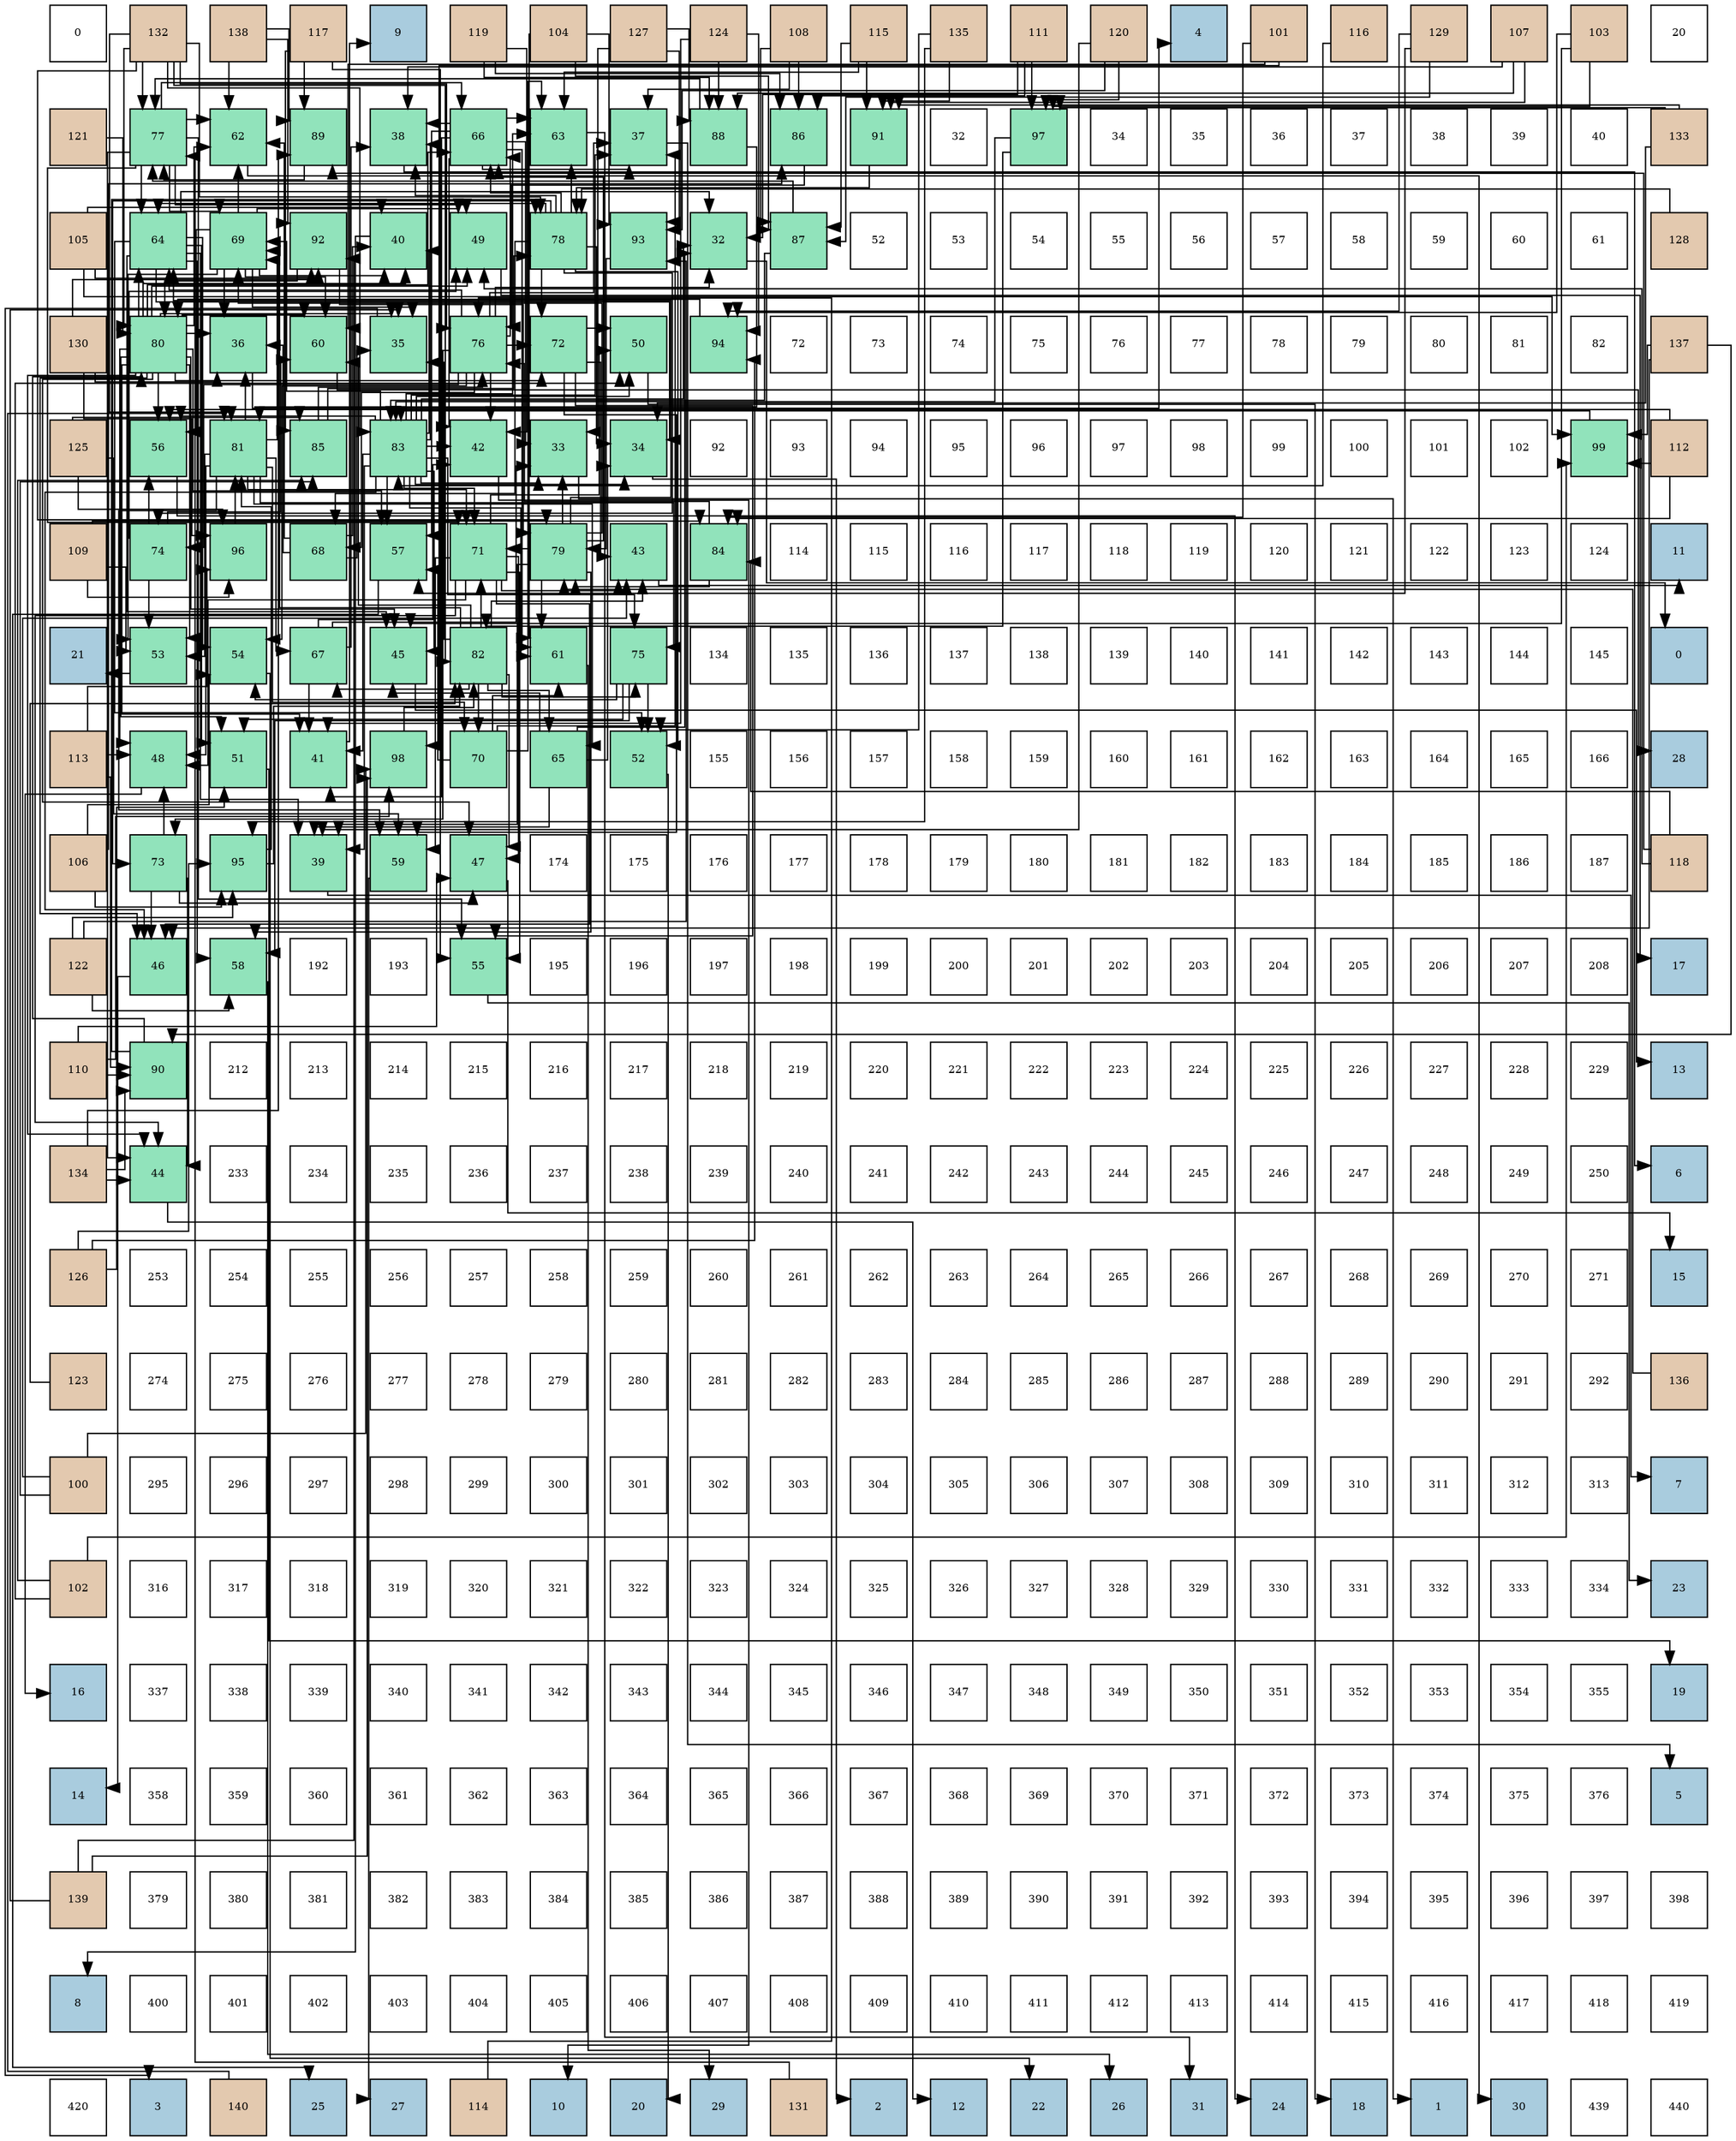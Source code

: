 digraph layout{
 rankdir=TB;
 splines=ortho;
 node [style=filled shape=square fixedsize=true width=0.6];
0[label="0", fontsize=8, fillcolor="#ffffff"];
1[label="132", fontsize=8, fillcolor="#e3c9af"];
2[label="138", fontsize=8, fillcolor="#e3c9af"];
3[label="117", fontsize=8, fillcolor="#e3c9af"];
4[label="9", fontsize=8, fillcolor="#a9ccde"];
5[label="119", fontsize=8, fillcolor="#e3c9af"];
6[label="104", fontsize=8, fillcolor="#e3c9af"];
7[label="127", fontsize=8, fillcolor="#e3c9af"];
8[label="124", fontsize=8, fillcolor="#e3c9af"];
9[label="108", fontsize=8, fillcolor="#e3c9af"];
10[label="115", fontsize=8, fillcolor="#e3c9af"];
11[label="135", fontsize=8, fillcolor="#e3c9af"];
12[label="111", fontsize=8, fillcolor="#e3c9af"];
13[label="120", fontsize=8, fillcolor="#e3c9af"];
14[label="4", fontsize=8, fillcolor="#a9ccde"];
15[label="101", fontsize=8, fillcolor="#e3c9af"];
16[label="116", fontsize=8, fillcolor="#e3c9af"];
17[label="129", fontsize=8, fillcolor="#e3c9af"];
18[label="107", fontsize=8, fillcolor="#e3c9af"];
19[label="103", fontsize=8, fillcolor="#e3c9af"];
20[label="20", fontsize=8, fillcolor="#ffffff"];
21[label="121", fontsize=8, fillcolor="#e3c9af"];
22[label="77", fontsize=8, fillcolor="#91e3bb"];
23[label="62", fontsize=8, fillcolor="#91e3bb"];
24[label="89", fontsize=8, fillcolor="#91e3bb"];
25[label="38", fontsize=8, fillcolor="#91e3bb"];
26[label="66", fontsize=8, fillcolor="#91e3bb"];
27[label="63", fontsize=8, fillcolor="#91e3bb"];
28[label="37", fontsize=8, fillcolor="#91e3bb"];
29[label="88", fontsize=8, fillcolor="#91e3bb"];
30[label="86", fontsize=8, fillcolor="#91e3bb"];
31[label="91", fontsize=8, fillcolor="#91e3bb"];
32[label="32", fontsize=8, fillcolor="#ffffff"];
33[label="97", fontsize=8, fillcolor="#91e3bb"];
34[label="34", fontsize=8, fillcolor="#ffffff"];
35[label="35", fontsize=8, fillcolor="#ffffff"];
36[label="36", fontsize=8, fillcolor="#ffffff"];
37[label="37", fontsize=8, fillcolor="#ffffff"];
38[label="38", fontsize=8, fillcolor="#ffffff"];
39[label="39", fontsize=8, fillcolor="#ffffff"];
40[label="40", fontsize=8, fillcolor="#ffffff"];
41[label="133", fontsize=8, fillcolor="#e3c9af"];
42[label="105", fontsize=8, fillcolor="#e3c9af"];
43[label="64", fontsize=8, fillcolor="#91e3bb"];
44[label="69", fontsize=8, fillcolor="#91e3bb"];
45[label="92", fontsize=8, fillcolor="#91e3bb"];
46[label="40", fontsize=8, fillcolor="#91e3bb"];
47[label="49", fontsize=8, fillcolor="#91e3bb"];
48[label="78", fontsize=8, fillcolor="#91e3bb"];
49[label="93", fontsize=8, fillcolor="#91e3bb"];
50[label="32", fontsize=8, fillcolor="#91e3bb"];
51[label="87", fontsize=8, fillcolor="#91e3bb"];
52[label="52", fontsize=8, fillcolor="#ffffff"];
53[label="53", fontsize=8, fillcolor="#ffffff"];
54[label="54", fontsize=8, fillcolor="#ffffff"];
55[label="55", fontsize=8, fillcolor="#ffffff"];
56[label="56", fontsize=8, fillcolor="#ffffff"];
57[label="57", fontsize=8, fillcolor="#ffffff"];
58[label="58", fontsize=8, fillcolor="#ffffff"];
59[label="59", fontsize=8, fillcolor="#ffffff"];
60[label="60", fontsize=8, fillcolor="#ffffff"];
61[label="61", fontsize=8, fillcolor="#ffffff"];
62[label="128", fontsize=8, fillcolor="#e3c9af"];
63[label="130", fontsize=8, fillcolor="#e3c9af"];
64[label="80", fontsize=8, fillcolor="#91e3bb"];
65[label="36", fontsize=8, fillcolor="#91e3bb"];
66[label="60", fontsize=8, fillcolor="#91e3bb"];
67[label="35", fontsize=8, fillcolor="#91e3bb"];
68[label="76", fontsize=8, fillcolor="#91e3bb"];
69[label="72", fontsize=8, fillcolor="#91e3bb"];
70[label="50", fontsize=8, fillcolor="#91e3bb"];
71[label="94", fontsize=8, fillcolor="#91e3bb"];
72[label="72", fontsize=8, fillcolor="#ffffff"];
73[label="73", fontsize=8, fillcolor="#ffffff"];
74[label="74", fontsize=8, fillcolor="#ffffff"];
75[label="75", fontsize=8, fillcolor="#ffffff"];
76[label="76", fontsize=8, fillcolor="#ffffff"];
77[label="77", fontsize=8, fillcolor="#ffffff"];
78[label="78", fontsize=8, fillcolor="#ffffff"];
79[label="79", fontsize=8, fillcolor="#ffffff"];
80[label="80", fontsize=8, fillcolor="#ffffff"];
81[label="81", fontsize=8, fillcolor="#ffffff"];
82[label="82", fontsize=8, fillcolor="#ffffff"];
83[label="137", fontsize=8, fillcolor="#e3c9af"];
84[label="125", fontsize=8, fillcolor="#e3c9af"];
85[label="56", fontsize=8, fillcolor="#91e3bb"];
86[label="81", fontsize=8, fillcolor="#91e3bb"];
87[label="85", fontsize=8, fillcolor="#91e3bb"];
88[label="83", fontsize=8, fillcolor="#91e3bb"];
89[label="42", fontsize=8, fillcolor="#91e3bb"];
90[label="33", fontsize=8, fillcolor="#91e3bb"];
91[label="34", fontsize=8, fillcolor="#91e3bb"];
92[label="92", fontsize=8, fillcolor="#ffffff"];
93[label="93", fontsize=8, fillcolor="#ffffff"];
94[label="94", fontsize=8, fillcolor="#ffffff"];
95[label="95", fontsize=8, fillcolor="#ffffff"];
96[label="96", fontsize=8, fillcolor="#ffffff"];
97[label="97", fontsize=8, fillcolor="#ffffff"];
98[label="98", fontsize=8, fillcolor="#ffffff"];
99[label="99", fontsize=8, fillcolor="#ffffff"];
100[label="100", fontsize=8, fillcolor="#ffffff"];
101[label="101", fontsize=8, fillcolor="#ffffff"];
102[label="102", fontsize=8, fillcolor="#ffffff"];
103[label="99", fontsize=8, fillcolor="#91e3bb"];
104[label="112", fontsize=8, fillcolor="#e3c9af"];
105[label="109", fontsize=8, fillcolor="#e3c9af"];
106[label="74", fontsize=8, fillcolor="#91e3bb"];
107[label="96", fontsize=8, fillcolor="#91e3bb"];
108[label="68", fontsize=8, fillcolor="#91e3bb"];
109[label="57", fontsize=8, fillcolor="#91e3bb"];
110[label="71", fontsize=8, fillcolor="#91e3bb"];
111[label="79", fontsize=8, fillcolor="#91e3bb"];
112[label="43", fontsize=8, fillcolor="#91e3bb"];
113[label="84", fontsize=8, fillcolor="#91e3bb"];
114[label="114", fontsize=8, fillcolor="#ffffff"];
115[label="115", fontsize=8, fillcolor="#ffffff"];
116[label="116", fontsize=8, fillcolor="#ffffff"];
117[label="117", fontsize=8, fillcolor="#ffffff"];
118[label="118", fontsize=8, fillcolor="#ffffff"];
119[label="119", fontsize=8, fillcolor="#ffffff"];
120[label="120", fontsize=8, fillcolor="#ffffff"];
121[label="121", fontsize=8, fillcolor="#ffffff"];
122[label="122", fontsize=8, fillcolor="#ffffff"];
123[label="123", fontsize=8, fillcolor="#ffffff"];
124[label="124", fontsize=8, fillcolor="#ffffff"];
125[label="11", fontsize=8, fillcolor="#a9ccde"];
126[label="21", fontsize=8, fillcolor="#a9ccde"];
127[label="53", fontsize=8, fillcolor="#91e3bb"];
128[label="54", fontsize=8, fillcolor="#91e3bb"];
129[label="67", fontsize=8, fillcolor="#91e3bb"];
130[label="45", fontsize=8, fillcolor="#91e3bb"];
131[label="82", fontsize=8, fillcolor="#91e3bb"];
132[label="61", fontsize=8, fillcolor="#91e3bb"];
133[label="75", fontsize=8, fillcolor="#91e3bb"];
134[label="134", fontsize=8, fillcolor="#ffffff"];
135[label="135", fontsize=8, fillcolor="#ffffff"];
136[label="136", fontsize=8, fillcolor="#ffffff"];
137[label="137", fontsize=8, fillcolor="#ffffff"];
138[label="138", fontsize=8, fillcolor="#ffffff"];
139[label="139", fontsize=8, fillcolor="#ffffff"];
140[label="140", fontsize=8, fillcolor="#ffffff"];
141[label="141", fontsize=8, fillcolor="#ffffff"];
142[label="142", fontsize=8, fillcolor="#ffffff"];
143[label="143", fontsize=8, fillcolor="#ffffff"];
144[label="144", fontsize=8, fillcolor="#ffffff"];
145[label="145", fontsize=8, fillcolor="#ffffff"];
146[label="0", fontsize=8, fillcolor="#a9ccde"];
147[label="113", fontsize=8, fillcolor="#e3c9af"];
148[label="48", fontsize=8, fillcolor="#91e3bb"];
149[label="51", fontsize=8, fillcolor="#91e3bb"];
150[label="41", fontsize=8, fillcolor="#91e3bb"];
151[label="98", fontsize=8, fillcolor="#91e3bb"];
152[label="70", fontsize=8, fillcolor="#91e3bb"];
153[label="65", fontsize=8, fillcolor="#91e3bb"];
154[label="52", fontsize=8, fillcolor="#91e3bb"];
155[label="155", fontsize=8, fillcolor="#ffffff"];
156[label="156", fontsize=8, fillcolor="#ffffff"];
157[label="157", fontsize=8, fillcolor="#ffffff"];
158[label="158", fontsize=8, fillcolor="#ffffff"];
159[label="159", fontsize=8, fillcolor="#ffffff"];
160[label="160", fontsize=8, fillcolor="#ffffff"];
161[label="161", fontsize=8, fillcolor="#ffffff"];
162[label="162", fontsize=8, fillcolor="#ffffff"];
163[label="163", fontsize=8, fillcolor="#ffffff"];
164[label="164", fontsize=8, fillcolor="#ffffff"];
165[label="165", fontsize=8, fillcolor="#ffffff"];
166[label="166", fontsize=8, fillcolor="#ffffff"];
167[label="28", fontsize=8, fillcolor="#a9ccde"];
168[label="106", fontsize=8, fillcolor="#e3c9af"];
169[label="73", fontsize=8, fillcolor="#91e3bb"];
170[label="95", fontsize=8, fillcolor="#91e3bb"];
171[label="39", fontsize=8, fillcolor="#91e3bb"];
172[label="59", fontsize=8, fillcolor="#91e3bb"];
173[label="47", fontsize=8, fillcolor="#91e3bb"];
174[label="174", fontsize=8, fillcolor="#ffffff"];
175[label="175", fontsize=8, fillcolor="#ffffff"];
176[label="176", fontsize=8, fillcolor="#ffffff"];
177[label="177", fontsize=8, fillcolor="#ffffff"];
178[label="178", fontsize=8, fillcolor="#ffffff"];
179[label="179", fontsize=8, fillcolor="#ffffff"];
180[label="180", fontsize=8, fillcolor="#ffffff"];
181[label="181", fontsize=8, fillcolor="#ffffff"];
182[label="182", fontsize=8, fillcolor="#ffffff"];
183[label="183", fontsize=8, fillcolor="#ffffff"];
184[label="184", fontsize=8, fillcolor="#ffffff"];
185[label="185", fontsize=8, fillcolor="#ffffff"];
186[label="186", fontsize=8, fillcolor="#ffffff"];
187[label="187", fontsize=8, fillcolor="#ffffff"];
188[label="118", fontsize=8, fillcolor="#e3c9af"];
189[label="122", fontsize=8, fillcolor="#e3c9af"];
190[label="46", fontsize=8, fillcolor="#91e3bb"];
191[label="58", fontsize=8, fillcolor="#91e3bb"];
192[label="192", fontsize=8, fillcolor="#ffffff"];
193[label="193", fontsize=8, fillcolor="#ffffff"];
194[label="55", fontsize=8, fillcolor="#91e3bb"];
195[label="195", fontsize=8, fillcolor="#ffffff"];
196[label="196", fontsize=8, fillcolor="#ffffff"];
197[label="197", fontsize=8, fillcolor="#ffffff"];
198[label="198", fontsize=8, fillcolor="#ffffff"];
199[label="199", fontsize=8, fillcolor="#ffffff"];
200[label="200", fontsize=8, fillcolor="#ffffff"];
201[label="201", fontsize=8, fillcolor="#ffffff"];
202[label="202", fontsize=8, fillcolor="#ffffff"];
203[label="203", fontsize=8, fillcolor="#ffffff"];
204[label="204", fontsize=8, fillcolor="#ffffff"];
205[label="205", fontsize=8, fillcolor="#ffffff"];
206[label="206", fontsize=8, fillcolor="#ffffff"];
207[label="207", fontsize=8, fillcolor="#ffffff"];
208[label="208", fontsize=8, fillcolor="#ffffff"];
209[label="17", fontsize=8, fillcolor="#a9ccde"];
210[label="110", fontsize=8, fillcolor="#e3c9af"];
211[label="90", fontsize=8, fillcolor="#91e3bb"];
212[label="212", fontsize=8, fillcolor="#ffffff"];
213[label="213", fontsize=8, fillcolor="#ffffff"];
214[label="214", fontsize=8, fillcolor="#ffffff"];
215[label="215", fontsize=8, fillcolor="#ffffff"];
216[label="216", fontsize=8, fillcolor="#ffffff"];
217[label="217", fontsize=8, fillcolor="#ffffff"];
218[label="218", fontsize=8, fillcolor="#ffffff"];
219[label="219", fontsize=8, fillcolor="#ffffff"];
220[label="220", fontsize=8, fillcolor="#ffffff"];
221[label="221", fontsize=8, fillcolor="#ffffff"];
222[label="222", fontsize=8, fillcolor="#ffffff"];
223[label="223", fontsize=8, fillcolor="#ffffff"];
224[label="224", fontsize=8, fillcolor="#ffffff"];
225[label="225", fontsize=8, fillcolor="#ffffff"];
226[label="226", fontsize=8, fillcolor="#ffffff"];
227[label="227", fontsize=8, fillcolor="#ffffff"];
228[label="228", fontsize=8, fillcolor="#ffffff"];
229[label="229", fontsize=8, fillcolor="#ffffff"];
230[label="13", fontsize=8, fillcolor="#a9ccde"];
231[label="134", fontsize=8, fillcolor="#e3c9af"];
232[label="44", fontsize=8, fillcolor="#91e3bb"];
233[label="233", fontsize=8, fillcolor="#ffffff"];
234[label="234", fontsize=8, fillcolor="#ffffff"];
235[label="235", fontsize=8, fillcolor="#ffffff"];
236[label="236", fontsize=8, fillcolor="#ffffff"];
237[label="237", fontsize=8, fillcolor="#ffffff"];
238[label="238", fontsize=8, fillcolor="#ffffff"];
239[label="239", fontsize=8, fillcolor="#ffffff"];
240[label="240", fontsize=8, fillcolor="#ffffff"];
241[label="241", fontsize=8, fillcolor="#ffffff"];
242[label="242", fontsize=8, fillcolor="#ffffff"];
243[label="243", fontsize=8, fillcolor="#ffffff"];
244[label="244", fontsize=8, fillcolor="#ffffff"];
245[label="245", fontsize=8, fillcolor="#ffffff"];
246[label="246", fontsize=8, fillcolor="#ffffff"];
247[label="247", fontsize=8, fillcolor="#ffffff"];
248[label="248", fontsize=8, fillcolor="#ffffff"];
249[label="249", fontsize=8, fillcolor="#ffffff"];
250[label="250", fontsize=8, fillcolor="#ffffff"];
251[label="6", fontsize=8, fillcolor="#a9ccde"];
252[label="126", fontsize=8, fillcolor="#e3c9af"];
253[label="253", fontsize=8, fillcolor="#ffffff"];
254[label="254", fontsize=8, fillcolor="#ffffff"];
255[label="255", fontsize=8, fillcolor="#ffffff"];
256[label="256", fontsize=8, fillcolor="#ffffff"];
257[label="257", fontsize=8, fillcolor="#ffffff"];
258[label="258", fontsize=8, fillcolor="#ffffff"];
259[label="259", fontsize=8, fillcolor="#ffffff"];
260[label="260", fontsize=8, fillcolor="#ffffff"];
261[label="261", fontsize=8, fillcolor="#ffffff"];
262[label="262", fontsize=8, fillcolor="#ffffff"];
263[label="263", fontsize=8, fillcolor="#ffffff"];
264[label="264", fontsize=8, fillcolor="#ffffff"];
265[label="265", fontsize=8, fillcolor="#ffffff"];
266[label="266", fontsize=8, fillcolor="#ffffff"];
267[label="267", fontsize=8, fillcolor="#ffffff"];
268[label="268", fontsize=8, fillcolor="#ffffff"];
269[label="269", fontsize=8, fillcolor="#ffffff"];
270[label="270", fontsize=8, fillcolor="#ffffff"];
271[label="271", fontsize=8, fillcolor="#ffffff"];
272[label="15", fontsize=8, fillcolor="#a9ccde"];
273[label="123", fontsize=8, fillcolor="#e3c9af"];
274[label="274", fontsize=8, fillcolor="#ffffff"];
275[label="275", fontsize=8, fillcolor="#ffffff"];
276[label="276", fontsize=8, fillcolor="#ffffff"];
277[label="277", fontsize=8, fillcolor="#ffffff"];
278[label="278", fontsize=8, fillcolor="#ffffff"];
279[label="279", fontsize=8, fillcolor="#ffffff"];
280[label="280", fontsize=8, fillcolor="#ffffff"];
281[label="281", fontsize=8, fillcolor="#ffffff"];
282[label="282", fontsize=8, fillcolor="#ffffff"];
283[label="283", fontsize=8, fillcolor="#ffffff"];
284[label="284", fontsize=8, fillcolor="#ffffff"];
285[label="285", fontsize=8, fillcolor="#ffffff"];
286[label="286", fontsize=8, fillcolor="#ffffff"];
287[label="287", fontsize=8, fillcolor="#ffffff"];
288[label="288", fontsize=8, fillcolor="#ffffff"];
289[label="289", fontsize=8, fillcolor="#ffffff"];
290[label="290", fontsize=8, fillcolor="#ffffff"];
291[label="291", fontsize=8, fillcolor="#ffffff"];
292[label="292", fontsize=8, fillcolor="#ffffff"];
293[label="136", fontsize=8, fillcolor="#e3c9af"];
294[label="100", fontsize=8, fillcolor="#e3c9af"];
295[label="295", fontsize=8, fillcolor="#ffffff"];
296[label="296", fontsize=8, fillcolor="#ffffff"];
297[label="297", fontsize=8, fillcolor="#ffffff"];
298[label="298", fontsize=8, fillcolor="#ffffff"];
299[label="299", fontsize=8, fillcolor="#ffffff"];
300[label="300", fontsize=8, fillcolor="#ffffff"];
301[label="301", fontsize=8, fillcolor="#ffffff"];
302[label="302", fontsize=8, fillcolor="#ffffff"];
303[label="303", fontsize=8, fillcolor="#ffffff"];
304[label="304", fontsize=8, fillcolor="#ffffff"];
305[label="305", fontsize=8, fillcolor="#ffffff"];
306[label="306", fontsize=8, fillcolor="#ffffff"];
307[label="307", fontsize=8, fillcolor="#ffffff"];
308[label="308", fontsize=8, fillcolor="#ffffff"];
309[label="309", fontsize=8, fillcolor="#ffffff"];
310[label="310", fontsize=8, fillcolor="#ffffff"];
311[label="311", fontsize=8, fillcolor="#ffffff"];
312[label="312", fontsize=8, fillcolor="#ffffff"];
313[label="313", fontsize=8, fillcolor="#ffffff"];
314[label="7", fontsize=8, fillcolor="#a9ccde"];
315[label="102", fontsize=8, fillcolor="#e3c9af"];
316[label="316", fontsize=8, fillcolor="#ffffff"];
317[label="317", fontsize=8, fillcolor="#ffffff"];
318[label="318", fontsize=8, fillcolor="#ffffff"];
319[label="319", fontsize=8, fillcolor="#ffffff"];
320[label="320", fontsize=8, fillcolor="#ffffff"];
321[label="321", fontsize=8, fillcolor="#ffffff"];
322[label="322", fontsize=8, fillcolor="#ffffff"];
323[label="323", fontsize=8, fillcolor="#ffffff"];
324[label="324", fontsize=8, fillcolor="#ffffff"];
325[label="325", fontsize=8, fillcolor="#ffffff"];
326[label="326", fontsize=8, fillcolor="#ffffff"];
327[label="327", fontsize=8, fillcolor="#ffffff"];
328[label="328", fontsize=8, fillcolor="#ffffff"];
329[label="329", fontsize=8, fillcolor="#ffffff"];
330[label="330", fontsize=8, fillcolor="#ffffff"];
331[label="331", fontsize=8, fillcolor="#ffffff"];
332[label="332", fontsize=8, fillcolor="#ffffff"];
333[label="333", fontsize=8, fillcolor="#ffffff"];
334[label="334", fontsize=8, fillcolor="#ffffff"];
335[label="23", fontsize=8, fillcolor="#a9ccde"];
336[label="16", fontsize=8, fillcolor="#a9ccde"];
337[label="337", fontsize=8, fillcolor="#ffffff"];
338[label="338", fontsize=8, fillcolor="#ffffff"];
339[label="339", fontsize=8, fillcolor="#ffffff"];
340[label="340", fontsize=8, fillcolor="#ffffff"];
341[label="341", fontsize=8, fillcolor="#ffffff"];
342[label="342", fontsize=8, fillcolor="#ffffff"];
343[label="343", fontsize=8, fillcolor="#ffffff"];
344[label="344", fontsize=8, fillcolor="#ffffff"];
345[label="345", fontsize=8, fillcolor="#ffffff"];
346[label="346", fontsize=8, fillcolor="#ffffff"];
347[label="347", fontsize=8, fillcolor="#ffffff"];
348[label="348", fontsize=8, fillcolor="#ffffff"];
349[label="349", fontsize=8, fillcolor="#ffffff"];
350[label="350", fontsize=8, fillcolor="#ffffff"];
351[label="351", fontsize=8, fillcolor="#ffffff"];
352[label="352", fontsize=8, fillcolor="#ffffff"];
353[label="353", fontsize=8, fillcolor="#ffffff"];
354[label="354", fontsize=8, fillcolor="#ffffff"];
355[label="355", fontsize=8, fillcolor="#ffffff"];
356[label="19", fontsize=8, fillcolor="#a9ccde"];
357[label="14", fontsize=8, fillcolor="#a9ccde"];
358[label="358", fontsize=8, fillcolor="#ffffff"];
359[label="359", fontsize=8, fillcolor="#ffffff"];
360[label="360", fontsize=8, fillcolor="#ffffff"];
361[label="361", fontsize=8, fillcolor="#ffffff"];
362[label="362", fontsize=8, fillcolor="#ffffff"];
363[label="363", fontsize=8, fillcolor="#ffffff"];
364[label="364", fontsize=8, fillcolor="#ffffff"];
365[label="365", fontsize=8, fillcolor="#ffffff"];
366[label="366", fontsize=8, fillcolor="#ffffff"];
367[label="367", fontsize=8, fillcolor="#ffffff"];
368[label="368", fontsize=8, fillcolor="#ffffff"];
369[label="369", fontsize=8, fillcolor="#ffffff"];
370[label="370", fontsize=8, fillcolor="#ffffff"];
371[label="371", fontsize=8, fillcolor="#ffffff"];
372[label="372", fontsize=8, fillcolor="#ffffff"];
373[label="373", fontsize=8, fillcolor="#ffffff"];
374[label="374", fontsize=8, fillcolor="#ffffff"];
375[label="375", fontsize=8, fillcolor="#ffffff"];
376[label="376", fontsize=8, fillcolor="#ffffff"];
377[label="5", fontsize=8, fillcolor="#a9ccde"];
378[label="139", fontsize=8, fillcolor="#e3c9af"];
379[label="379", fontsize=8, fillcolor="#ffffff"];
380[label="380", fontsize=8, fillcolor="#ffffff"];
381[label="381", fontsize=8, fillcolor="#ffffff"];
382[label="382", fontsize=8, fillcolor="#ffffff"];
383[label="383", fontsize=8, fillcolor="#ffffff"];
384[label="384", fontsize=8, fillcolor="#ffffff"];
385[label="385", fontsize=8, fillcolor="#ffffff"];
386[label="386", fontsize=8, fillcolor="#ffffff"];
387[label="387", fontsize=8, fillcolor="#ffffff"];
388[label="388", fontsize=8, fillcolor="#ffffff"];
389[label="389", fontsize=8, fillcolor="#ffffff"];
390[label="390", fontsize=8, fillcolor="#ffffff"];
391[label="391", fontsize=8, fillcolor="#ffffff"];
392[label="392", fontsize=8, fillcolor="#ffffff"];
393[label="393", fontsize=8, fillcolor="#ffffff"];
394[label="394", fontsize=8, fillcolor="#ffffff"];
395[label="395", fontsize=8, fillcolor="#ffffff"];
396[label="396", fontsize=8, fillcolor="#ffffff"];
397[label="397", fontsize=8, fillcolor="#ffffff"];
398[label="398", fontsize=8, fillcolor="#ffffff"];
399[label="8", fontsize=8, fillcolor="#a9ccde"];
400[label="400", fontsize=8, fillcolor="#ffffff"];
401[label="401", fontsize=8, fillcolor="#ffffff"];
402[label="402", fontsize=8, fillcolor="#ffffff"];
403[label="403", fontsize=8, fillcolor="#ffffff"];
404[label="404", fontsize=8, fillcolor="#ffffff"];
405[label="405", fontsize=8, fillcolor="#ffffff"];
406[label="406", fontsize=8, fillcolor="#ffffff"];
407[label="407", fontsize=8, fillcolor="#ffffff"];
408[label="408", fontsize=8, fillcolor="#ffffff"];
409[label="409", fontsize=8, fillcolor="#ffffff"];
410[label="410", fontsize=8, fillcolor="#ffffff"];
411[label="411", fontsize=8, fillcolor="#ffffff"];
412[label="412", fontsize=8, fillcolor="#ffffff"];
413[label="413", fontsize=8, fillcolor="#ffffff"];
414[label="414", fontsize=8, fillcolor="#ffffff"];
415[label="415", fontsize=8, fillcolor="#ffffff"];
416[label="416", fontsize=8, fillcolor="#ffffff"];
417[label="417", fontsize=8, fillcolor="#ffffff"];
418[label="418", fontsize=8, fillcolor="#ffffff"];
419[label="419", fontsize=8, fillcolor="#ffffff"];
420[label="420", fontsize=8, fillcolor="#ffffff"];
421[label="3", fontsize=8, fillcolor="#a9ccde"];
422[label="140", fontsize=8, fillcolor="#e3c9af"];
423[label="25", fontsize=8, fillcolor="#a9ccde"];
424[label="27", fontsize=8, fillcolor="#a9ccde"];
425[label="114", fontsize=8, fillcolor="#e3c9af"];
426[label="10", fontsize=8, fillcolor="#a9ccde"];
427[label="20", fontsize=8, fillcolor="#a9ccde"];
428[label="29", fontsize=8, fillcolor="#a9ccde"];
429[label="131", fontsize=8, fillcolor="#e3c9af"];
430[label="2", fontsize=8, fillcolor="#a9ccde"];
431[label="12", fontsize=8, fillcolor="#a9ccde"];
432[label="22", fontsize=8, fillcolor="#a9ccde"];
433[label="26", fontsize=8, fillcolor="#a9ccde"];
434[label="31", fontsize=8, fillcolor="#a9ccde"];
435[label="24", fontsize=8, fillcolor="#a9ccde"];
436[label="18", fontsize=8, fillcolor="#a9ccde"];
437[label="1", fontsize=8, fillcolor="#a9ccde"];
438[label="30", fontsize=8, fillcolor="#a9ccde"];
439[label="439", fontsize=8, fillcolor="#ffffff"];
440[label="440", fontsize=8, fillcolor="#ffffff"];
edge [constraint=false, style=vis];50 -> 146;
90 -> 437;
91 -> 430;
67 -> 421;
65 -> 14;
28 -> 377;
25 -> 251;
171 -> 314;
46 -> 399;
150 -> 4;
89 -> 426;
112 -> 125;
232 -> 431;
130 -> 230;
190 -> 357;
173 -> 272;
148 -> 336;
47 -> 209;
70 -> 436;
149 -> 356;
154 -> 427;
127 -> 126;
128 -> 432;
194 -> 335;
85 -> 435;
109 -> 423;
191 -> 433;
172 -> 424;
66 -> 167;
132 -> 428;
23 -> 438;
27 -> 434;
43 -> 50;
43 -> 91;
43 -> 171;
43 -> 130;
43 -> 149;
43 -> 154;
43 -> 128;
43 -> 191;
153 -> 50;
153 -> 91;
153 -> 171;
153 -> 130;
26 -> 90;
26 -> 28;
26 -> 25;
26 -> 150;
26 -> 89;
26 -> 109;
26 -> 132;
26 -> 27;
129 -> 90;
129 -> 25;
129 -> 150;
129 -> 89;
108 -> 67;
108 -> 65;
108 -> 46;
108 -> 23;
44 -> 67;
44 -> 65;
44 -> 46;
44 -> 47;
44 -> 127;
44 -> 85;
44 -> 66;
44 -> 23;
152 -> 28;
152 -> 109;
152 -> 132;
152 -> 27;
110 -> 112;
110 -> 232;
110 -> 190;
110 -> 173;
110 -> 148;
110 -> 70;
110 -> 194;
110 -> 172;
69 -> 112;
69 -> 70;
69 -> 194;
69 -> 172;
169 -> 232;
169 -> 190;
169 -> 173;
169 -> 148;
106 -> 47;
106 -> 127;
106 -> 85;
106 -> 66;
133 -> 149;
133 -> 154;
133 -> 128;
133 -> 191;
68 -> 50;
68 -> 28;
68 -> 89;
68 -> 128;
68 -> 43;
68 -> 26;
68 -> 108;
68 -> 69;
68 -> 169;
68 -> 106;
22 -> 232;
22 -> 47;
22 -> 194;
22 -> 23;
22 -> 43;
22 -> 26;
22 -> 44;
22 -> 110;
48 -> 91;
48 -> 25;
48 -> 154;
48 -> 27;
48 -> 43;
48 -> 26;
48 -> 108;
48 -> 69;
48 -> 169;
48 -> 106;
111 -> 90;
111 -> 171;
111 -> 191;
111 -> 132;
111 -> 43;
111 -> 26;
111 -> 44;
111 -> 110;
64 -> 67;
64 -> 65;
64 -> 46;
64 -> 150;
64 -> 232;
64 -> 130;
64 -> 190;
64 -> 173;
64 -> 148;
64 -> 47;
64 -> 149;
64 -> 127;
64 -> 85;
64 -> 109;
64 -> 66;
64 -> 23;
64 -> 43;
64 -> 26;
64 -> 69;
86 -> 65;
86 -> 148;
86 -> 127;
86 -> 172;
86 -> 153;
86 -> 129;
86 -> 44;
86 -> 152;
86 -> 110;
86 -> 133;
131 -> 67;
131 -> 112;
131 -> 173;
131 -> 66;
131 -> 153;
131 -> 129;
131 -> 44;
131 -> 152;
131 -> 110;
131 -> 133;
88 -> 50;
88 -> 90;
88 -> 91;
88 -> 28;
88 -> 25;
88 -> 171;
88 -> 46;
88 -> 150;
88 -> 89;
88 -> 130;
88 -> 190;
88 -> 70;
88 -> 85;
88 -> 109;
88 -> 132;
88 -> 27;
88 -> 44;
88 -> 110;
88 -> 133;
113 -> 68;
113 -> 111;
87 -> 68;
87 -> 48;
30 -> 68;
51 -> 22;
51 -> 88;
29 -> 22;
29 -> 86;
24 -> 22;
211 -> 48;
211 -> 64;
31 -> 48;
45 -> 111;
45 -> 64;
49 -> 111;
71 -> 64;
170 -> 86;
170 -> 131;
107 -> 86;
33 -> 131;
33 -> 88;
151 -> 131;
103 -> 88;
294 -> 112;
294 -> 87;
294 -> 151;
15 -> 66;
15 -> 113;
15 -> 151;
315 -> 70;
315 -> 87;
315 -> 103;
19 -> 130;
19 -> 71;
19 -> 33;
6 -> 132;
6 -> 51;
6 -> 49;
42 -> 46;
42 -> 45;
42 -> 103;
168 -> 128;
168 -> 30;
168 -> 170;
18 -> 25;
18 -> 29;
18 -> 31;
9 -> 28;
9 -> 30;
9 -> 51;
105 -> 127;
105 -> 113;
105 -> 107;
210 -> 173;
210 -> 211;
210 -> 151;
12 -> 50;
12 -> 30;
12 -> 33;
104 -> 85;
104 -> 113;
104 -> 103;
147 -> 148;
147 -> 211;
147 -> 107;
425 -> 68;
10 -> 27;
10 -> 51;
10 -> 31;
16 -> 88;
3 -> 194;
3 -> 87;
3 -> 24;
188 -> 47;
188 -> 113;
188 -> 24;
5 -> 89;
5 -> 30;
5 -> 29;
13 -> 171;
13 -> 49;
13 -> 33;
21 -> 64;
189 -> 191;
189 -> 49;
189 -> 170;
273 -> 131;
8 -> 150;
8 -> 29;
8 -> 71;
84 -> 172;
84 -> 87;
84 -> 107;
252 -> 149;
252 -> 71;
252 -> 170;
7 -> 90;
7 -> 29;
7 -> 49;
62 -> 48;
17 -> 109;
17 -> 51;
17 -> 71;
63 -> 65;
63 -> 45;
63 -> 107;
429 -> 22;
1 -> 68;
1 -> 22;
1 -> 48;
1 -> 111;
1 -> 64;
1 -> 86;
1 -> 131;
1 -> 88;
41 -> 91;
41 -> 31;
41 -> 33;
231 -> 232;
231 -> 24;
231 -> 211;
11 -> 154;
11 -> 31;
11 -> 170;
293 -> 111;
83 -> 190;
83 -> 211;
83 -> 103;
2 -> 23;
2 -> 24;
2 -> 45;
378 -> 67;
378 -> 45;
378 -> 151;
422 -> 86;
edge [constraint=true, style=invis];
0 -> 21 -> 42 -> 63 -> 84 -> 105 -> 126 -> 147 -> 168 -> 189 -> 210 -> 231 -> 252 -> 273 -> 294 -> 315 -> 336 -> 357 -> 378 -> 399 -> 420;
1 -> 22 -> 43 -> 64 -> 85 -> 106 -> 127 -> 148 -> 169 -> 190 -> 211 -> 232 -> 253 -> 274 -> 295 -> 316 -> 337 -> 358 -> 379 -> 400 -> 421;
2 -> 23 -> 44 -> 65 -> 86 -> 107 -> 128 -> 149 -> 170 -> 191 -> 212 -> 233 -> 254 -> 275 -> 296 -> 317 -> 338 -> 359 -> 380 -> 401 -> 422;
3 -> 24 -> 45 -> 66 -> 87 -> 108 -> 129 -> 150 -> 171 -> 192 -> 213 -> 234 -> 255 -> 276 -> 297 -> 318 -> 339 -> 360 -> 381 -> 402 -> 423;
4 -> 25 -> 46 -> 67 -> 88 -> 109 -> 130 -> 151 -> 172 -> 193 -> 214 -> 235 -> 256 -> 277 -> 298 -> 319 -> 340 -> 361 -> 382 -> 403 -> 424;
5 -> 26 -> 47 -> 68 -> 89 -> 110 -> 131 -> 152 -> 173 -> 194 -> 215 -> 236 -> 257 -> 278 -> 299 -> 320 -> 341 -> 362 -> 383 -> 404 -> 425;
6 -> 27 -> 48 -> 69 -> 90 -> 111 -> 132 -> 153 -> 174 -> 195 -> 216 -> 237 -> 258 -> 279 -> 300 -> 321 -> 342 -> 363 -> 384 -> 405 -> 426;
7 -> 28 -> 49 -> 70 -> 91 -> 112 -> 133 -> 154 -> 175 -> 196 -> 217 -> 238 -> 259 -> 280 -> 301 -> 322 -> 343 -> 364 -> 385 -> 406 -> 427;
8 -> 29 -> 50 -> 71 -> 92 -> 113 -> 134 -> 155 -> 176 -> 197 -> 218 -> 239 -> 260 -> 281 -> 302 -> 323 -> 344 -> 365 -> 386 -> 407 -> 428;
9 -> 30 -> 51 -> 72 -> 93 -> 114 -> 135 -> 156 -> 177 -> 198 -> 219 -> 240 -> 261 -> 282 -> 303 -> 324 -> 345 -> 366 -> 387 -> 408 -> 429;
10 -> 31 -> 52 -> 73 -> 94 -> 115 -> 136 -> 157 -> 178 -> 199 -> 220 -> 241 -> 262 -> 283 -> 304 -> 325 -> 346 -> 367 -> 388 -> 409 -> 430;
11 -> 32 -> 53 -> 74 -> 95 -> 116 -> 137 -> 158 -> 179 -> 200 -> 221 -> 242 -> 263 -> 284 -> 305 -> 326 -> 347 -> 368 -> 389 -> 410 -> 431;
12 -> 33 -> 54 -> 75 -> 96 -> 117 -> 138 -> 159 -> 180 -> 201 -> 222 -> 243 -> 264 -> 285 -> 306 -> 327 -> 348 -> 369 -> 390 -> 411 -> 432;
13 -> 34 -> 55 -> 76 -> 97 -> 118 -> 139 -> 160 -> 181 -> 202 -> 223 -> 244 -> 265 -> 286 -> 307 -> 328 -> 349 -> 370 -> 391 -> 412 -> 433;
14 -> 35 -> 56 -> 77 -> 98 -> 119 -> 140 -> 161 -> 182 -> 203 -> 224 -> 245 -> 266 -> 287 -> 308 -> 329 -> 350 -> 371 -> 392 -> 413 -> 434;
15 -> 36 -> 57 -> 78 -> 99 -> 120 -> 141 -> 162 -> 183 -> 204 -> 225 -> 246 -> 267 -> 288 -> 309 -> 330 -> 351 -> 372 -> 393 -> 414 -> 435;
16 -> 37 -> 58 -> 79 -> 100 -> 121 -> 142 -> 163 -> 184 -> 205 -> 226 -> 247 -> 268 -> 289 -> 310 -> 331 -> 352 -> 373 -> 394 -> 415 -> 436;
17 -> 38 -> 59 -> 80 -> 101 -> 122 -> 143 -> 164 -> 185 -> 206 -> 227 -> 248 -> 269 -> 290 -> 311 -> 332 -> 353 -> 374 -> 395 -> 416 -> 437;
18 -> 39 -> 60 -> 81 -> 102 -> 123 -> 144 -> 165 -> 186 -> 207 -> 228 -> 249 -> 270 -> 291 -> 312 -> 333 -> 354 -> 375 -> 396 -> 417 -> 438;
19 -> 40 -> 61 -> 82 -> 103 -> 124 -> 145 -> 166 -> 187 -> 208 -> 229 -> 250 -> 271 -> 292 -> 313 -> 334 -> 355 -> 376 -> 397 -> 418 -> 439;
20 -> 41 -> 62 -> 83 -> 104 -> 125 -> 146 -> 167 -> 188 -> 209 -> 230 -> 251 -> 272 -> 293 -> 314 -> 335 -> 356 -> 377 -> 398 -> 419 -> 440;
rank = same {0 -> 1 -> 2 -> 3 -> 4 -> 5 -> 6 -> 7 -> 8 -> 9 -> 10 -> 11 -> 12 -> 13 -> 14 -> 15 -> 16 -> 17 -> 18 -> 19 -> 20};
rank = same {21 -> 22 -> 23 -> 24 -> 25 -> 26 -> 27 -> 28 -> 29 -> 30 -> 31 -> 32 -> 33 -> 34 -> 35 -> 36 -> 37 -> 38 -> 39 -> 40 -> 41};
rank = same {42 -> 43 -> 44 -> 45 -> 46 -> 47 -> 48 -> 49 -> 50 -> 51 -> 52 -> 53 -> 54 -> 55 -> 56 -> 57 -> 58 -> 59 -> 60 -> 61 -> 62};
rank = same {63 -> 64 -> 65 -> 66 -> 67 -> 68 -> 69 -> 70 -> 71 -> 72 -> 73 -> 74 -> 75 -> 76 -> 77 -> 78 -> 79 -> 80 -> 81 -> 82 -> 83};
rank = same {84 -> 85 -> 86 -> 87 -> 88 -> 89 -> 90 -> 91 -> 92 -> 93 -> 94 -> 95 -> 96 -> 97 -> 98 -> 99 -> 100 -> 101 -> 102 -> 103 -> 104};
rank = same {105 -> 106 -> 107 -> 108 -> 109 -> 110 -> 111 -> 112 -> 113 -> 114 -> 115 -> 116 -> 117 -> 118 -> 119 -> 120 -> 121 -> 122 -> 123 -> 124 -> 125};
rank = same {126 -> 127 -> 128 -> 129 -> 130 -> 131 -> 132 -> 133 -> 134 -> 135 -> 136 -> 137 -> 138 -> 139 -> 140 -> 141 -> 142 -> 143 -> 144 -> 145 -> 146};
rank = same {147 -> 148 -> 149 -> 150 -> 151 -> 152 -> 153 -> 154 -> 155 -> 156 -> 157 -> 158 -> 159 -> 160 -> 161 -> 162 -> 163 -> 164 -> 165 -> 166 -> 167};
rank = same {168 -> 169 -> 170 -> 171 -> 172 -> 173 -> 174 -> 175 -> 176 -> 177 -> 178 -> 179 -> 180 -> 181 -> 182 -> 183 -> 184 -> 185 -> 186 -> 187 -> 188};
rank = same {189 -> 190 -> 191 -> 192 -> 193 -> 194 -> 195 -> 196 -> 197 -> 198 -> 199 -> 200 -> 201 -> 202 -> 203 -> 204 -> 205 -> 206 -> 207 -> 208 -> 209};
rank = same {210 -> 211 -> 212 -> 213 -> 214 -> 215 -> 216 -> 217 -> 218 -> 219 -> 220 -> 221 -> 222 -> 223 -> 224 -> 225 -> 226 -> 227 -> 228 -> 229 -> 230};
rank = same {231 -> 232 -> 233 -> 234 -> 235 -> 236 -> 237 -> 238 -> 239 -> 240 -> 241 -> 242 -> 243 -> 244 -> 245 -> 246 -> 247 -> 248 -> 249 -> 250 -> 251};
rank = same {252 -> 253 -> 254 -> 255 -> 256 -> 257 -> 258 -> 259 -> 260 -> 261 -> 262 -> 263 -> 264 -> 265 -> 266 -> 267 -> 268 -> 269 -> 270 -> 271 -> 272};
rank = same {273 -> 274 -> 275 -> 276 -> 277 -> 278 -> 279 -> 280 -> 281 -> 282 -> 283 -> 284 -> 285 -> 286 -> 287 -> 288 -> 289 -> 290 -> 291 -> 292 -> 293};
rank = same {294 -> 295 -> 296 -> 297 -> 298 -> 299 -> 300 -> 301 -> 302 -> 303 -> 304 -> 305 -> 306 -> 307 -> 308 -> 309 -> 310 -> 311 -> 312 -> 313 -> 314};
rank = same {315 -> 316 -> 317 -> 318 -> 319 -> 320 -> 321 -> 322 -> 323 -> 324 -> 325 -> 326 -> 327 -> 328 -> 329 -> 330 -> 331 -> 332 -> 333 -> 334 -> 335};
rank = same {336 -> 337 -> 338 -> 339 -> 340 -> 341 -> 342 -> 343 -> 344 -> 345 -> 346 -> 347 -> 348 -> 349 -> 350 -> 351 -> 352 -> 353 -> 354 -> 355 -> 356};
rank = same {357 -> 358 -> 359 -> 360 -> 361 -> 362 -> 363 -> 364 -> 365 -> 366 -> 367 -> 368 -> 369 -> 370 -> 371 -> 372 -> 373 -> 374 -> 375 -> 376 -> 377};
rank = same {378 -> 379 -> 380 -> 381 -> 382 -> 383 -> 384 -> 385 -> 386 -> 387 -> 388 -> 389 -> 390 -> 391 -> 392 -> 393 -> 394 -> 395 -> 396 -> 397 -> 398};
rank = same {399 -> 400 -> 401 -> 402 -> 403 -> 404 -> 405 -> 406 -> 407 -> 408 -> 409 -> 410 -> 411 -> 412 -> 413 -> 414 -> 415 -> 416 -> 417 -> 418 -> 419};
rank = same {420 -> 421 -> 422 -> 423 -> 424 -> 425 -> 426 -> 427 -> 428 -> 429 -> 430 -> 431 -> 432 -> 433 -> 434 -> 435 -> 436 -> 437 -> 438 -> 439 -> 440};
}